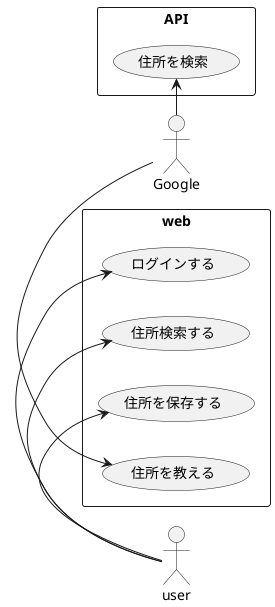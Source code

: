 @startuml

actor user
actor Google

left to right direction

rectangle web{
user -right-> (ログインする)
user -right-> (住所検索する)
user -right-> (住所を保存する)
Google -left-> (住所を教える)
}


rectangle API{
Google -left-> (住所を検索)
}

@enduml



